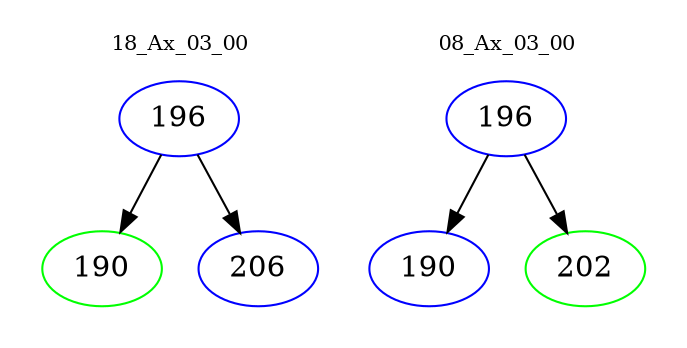 digraph{
subgraph cluster_0 {
color = white
label = "18_Ax_03_00";
fontsize=10;
T0_196 [label="196", color="blue"]
T0_196 -> T0_190 [color="black"]
T0_190 [label="190", color="green"]
T0_196 -> T0_206 [color="black"]
T0_206 [label="206", color="blue"]
}
subgraph cluster_1 {
color = white
label = "08_Ax_03_00";
fontsize=10;
T1_196 [label="196", color="blue"]
T1_196 -> T1_190 [color="black"]
T1_190 [label="190", color="blue"]
T1_196 -> T1_202 [color="black"]
T1_202 [label="202", color="green"]
}
}
